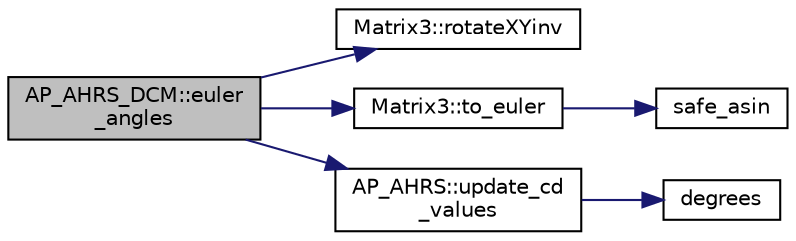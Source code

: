 digraph "AP_AHRS_DCM::euler_angles"
{
 // INTERACTIVE_SVG=YES
  edge [fontname="Helvetica",fontsize="10",labelfontname="Helvetica",labelfontsize="10"];
  node [fontname="Helvetica",fontsize="10",shape=record];
  rankdir="LR";
  Node1 [label="AP_AHRS_DCM::euler\l_angles",height=0.2,width=0.4,color="black", fillcolor="grey75", style="filled", fontcolor="black"];
  Node1 -> Node2 [color="midnightblue",fontsize="10",style="solid",fontname="Helvetica"];
  Node2 [label="Matrix3::rotateXYinv",height=0.2,width=0.4,color="black", fillcolor="white", style="filled",URL="$classMatrix3.html#af6fb286af49f43844ba70cbb80ab2db7"];
  Node1 -> Node3 [color="midnightblue",fontsize="10",style="solid",fontname="Helvetica"];
  Node3 [label="Matrix3::to_euler",height=0.2,width=0.4,color="black", fillcolor="white", style="filled",URL="$classMatrix3.html#a893c6a712d52e47dbb7ed2d7a548046e"];
  Node3 -> Node4 [color="midnightblue",fontsize="10",style="solid",fontname="Helvetica"];
  Node4 [label="safe_asin",height=0.2,width=0.4,color="black", fillcolor="white", style="filled",URL="$AP__Math_8cpp.html#a2706fd969ad73bc8ef977d964c04f4a3"];
  Node1 -> Node5 [color="midnightblue",fontsize="10",style="solid",fontname="Helvetica"];
  Node5 [label="AP_AHRS::update_cd\l_values",height=0.2,width=0.4,color="black", fillcolor="white", style="filled",URL="$classAP__AHRS.html#a8bf3f8d2410b5456bc43b937c872e6bb"];
  Node5 -> Node6 [color="midnightblue",fontsize="10",style="solid",fontname="Helvetica"];
  Node6 [label="degrees",height=0.2,width=0.4,color="black", fillcolor="white", style="filled",URL="$AP__Math_8h.html#a420f396aeb3fce0177dead408c1c2da2"];
}
